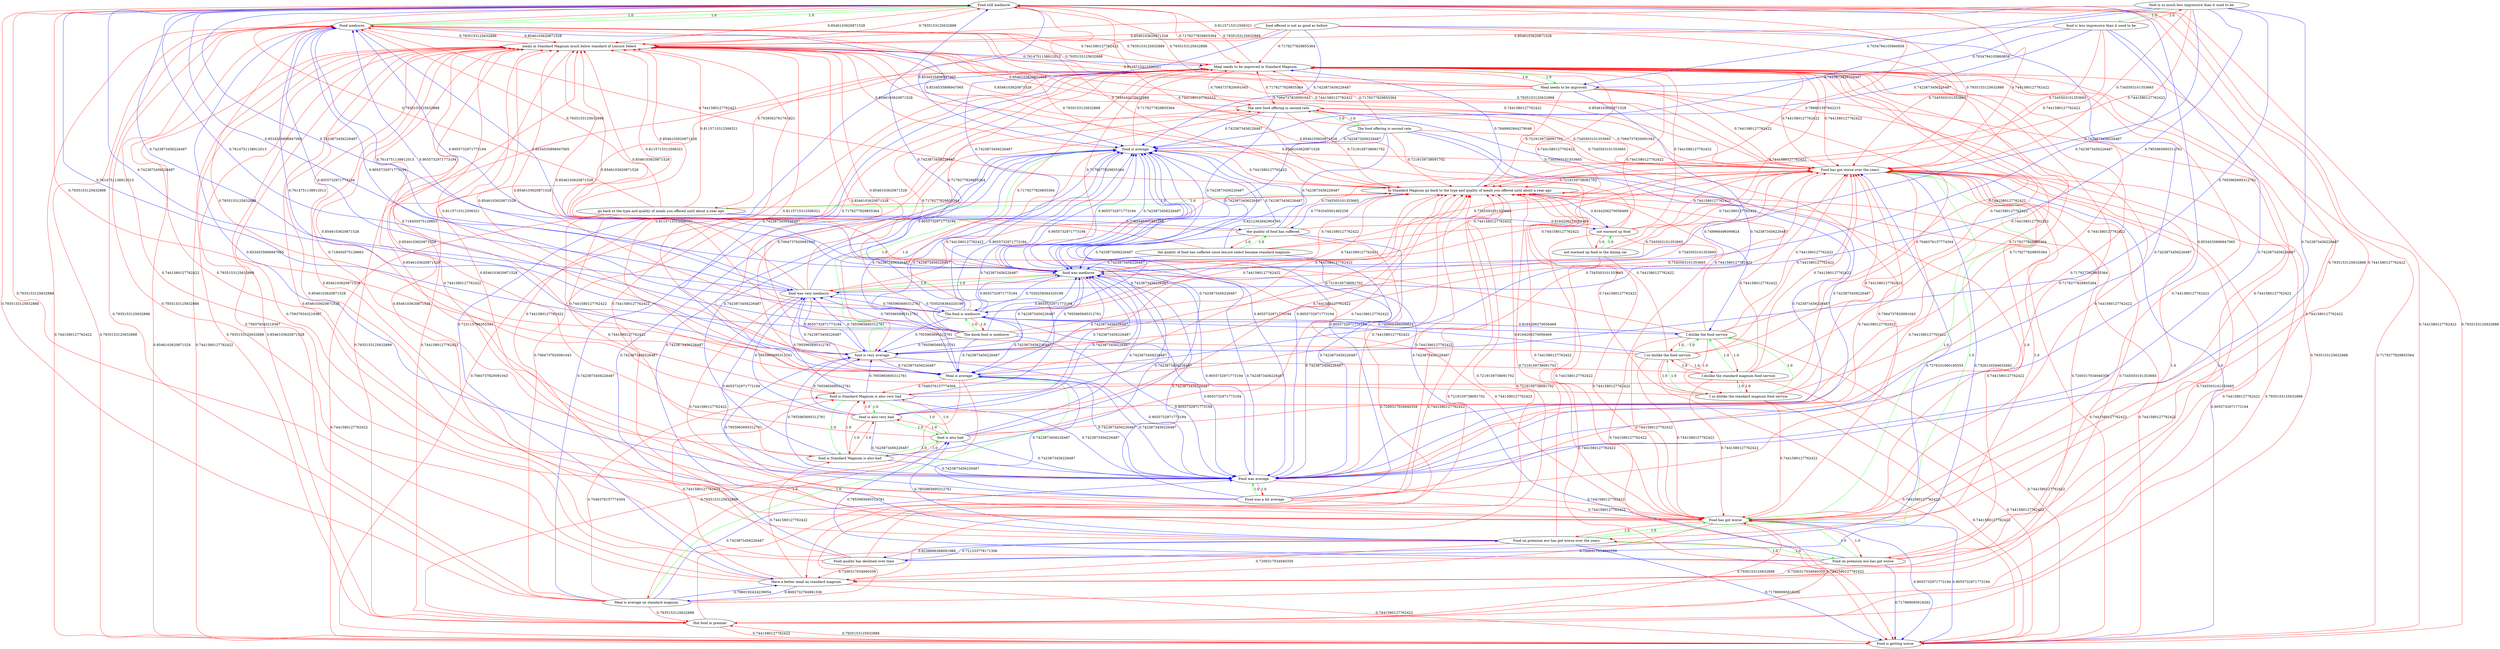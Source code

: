 digraph rawGraph {
"Food still mediocre";"Food mediocre";"Food quality has declined over time";"Food is average";"Food is getting worse";"Food on premium eco has got worse over the years";"Food on premium eco has got worse";"Food has got worse";"Food has got worse over the years";"Food was a bit average";"Food was average";"Have a better meal on standard magnum";"Hot food in premier";"I so dislike the standard magnum food service";"I dislike the standard magnum food service";"I dislike the food service";"I so dislike the food service";"In Standard Magnum go back to the type and quality of meals you offered until about a year ago";"go back to the type and quality of meals you offered until about a year ago";"Meal is average on standard magnum";"Meal is average";"Meal needs to be improved in Standard Magnum";"Meal needs to be improved";"The kiosk food is mediocre";"The food is mediocre";"The new food offering is second rate";"The food offering is second rate";"food is Standard Magnum is also very bad";"food is Standard Magnum is also bad";"food is also bad";"food is also very bad";"food is so much less impressive than it used to be";"food is less impressive than it used to be";"food is very average";"food offered is not as good as before";"food was very mediocre";"food was mediocre";"meals in Standard Magnum much below standard of Leisure Select";"not warmed up food in the dining car";"not warmed up food";"the quality of food has suffered since leisure select became standard magnum";"the quality of food has suffered";"Food still mediocre" -> "Food mediocre" [label=1.0] [color=green]
"Food still mediocre" -> "Food mediocre" [label=1.0] [color=green]
"Food mediocre" -> "Food still mediocre" [label=1.0] [color=red]
"Food still mediocre" -> "Food is average" [label=0.8534535896947065] [color=blue]
"Food mediocre" -> "Food is average" [label=0.8534535896947065] [color=blue]
"Food quality has declined over time" -> "Food is average" [label=0.7423873456226487] [color=blue]
"Food still mediocre" -> "Food is getting worse" [label=0.7441580127762422] [color=red]
"Food mediocre" -> "Food is getting worse" [label=0.7441580127762422] [color=red]
"Food is getting worse" -> "Food still mediocre" [label=0.7935153125632888] [color=red]
"Food is getting worse" -> "Food mediocre" [label=0.7935153125632888] [color=red]
"Food on premium eco has got worse over the years" -> "Food on premium eco has got worse" [label=1.0] [color=green]
"Food on premium eco has got worse" -> "Food has got worse" [label=1.0] [color=green]
"Food on premium eco has got worse over the years" -> "Food has got worse over the years" [label=1.0] [color=green]
"Food has got worse over the years" -> "Food has got worse" [label=1.0] [color=green]
"Food on premium eco has got worse over the years" -> "Food has got worse" [label=1.0] [color=green]
"Food on premium eco has got worse" -> "Food on premium eco has got worse over the years" [label=1.0] [color=red]
"Food on premium eco has got worse" -> "Food has got worse over the years" [label=1.0] [color=red]
"Food has got worse" -> "Food on premium eco has got worse over the years" [label=1.0] [color=red]
"Food has got worse" -> "Food on premium eco has got worse" [label=1.0] [color=red]
"Food has got worse" -> "Food has got worse over the years" [label=1.0] [color=red]
"Food has got worse over the years" -> "Food on premium eco has got worse over the years" [label=1.0] [color=red]
"Food has got worse over the years" -> "Food on premium eco has got worse" [label=1.0] [color=red]
"Food still mediocre" -> "Food has got worse" [label=0.7441580127762422] [color=red]
"Food still mediocre" -> "Food has got worse over the years" [label=0.7441580127762422] [color=red]
"Food mediocre" -> "Food has got worse" [label=0.7441580127762422] [color=red]
"Food mediocre" -> "Food has got worse over the years" [label=0.7441580127762422] [color=red]
"Food quality has declined over time" -> "Food on premium eco has got worse over the years" [label=0.721333778171306] [color=blue]
"Food quality has declined over time" -> "Food has got worse over the years" [label=0.7276331060185555] [color=blue]
"Food is average" -> "Food has got worse over the years" [label=0.7345503101353665] [color=red]
"Food is getting worse" -> "Food has got worse" [label=0.9055732971773194] [color=blue]
"Food on premium eco has got worse over the years" -> "Food quality has declined over time" [label=0.8238686368091988] [color=blue]
"Food on premium eco has got worse over the years" -> "Food is average" [label=0.7423873456226487] [color=blue]
"Food on premium eco has got worse over the years" -> "Food is getting worse" [label=0.717889095618282] [color=blue]
"Food on premium eco has got worse" -> "Food is average" [label=0.7423873456226487] [color=blue]
"Food on premium eco has got worse" -> "Food is getting worse" [label=0.717889095618282] [color=blue]
"Food has got worse" -> "Food still mediocre" [label=0.7935153125632888] [color=red]
"Food has got worse" -> "Food mediocre" [label=0.7935153125632888] [color=red]
"Food has got worse" -> "Food is getting worse" [label=0.9055732971773194] [color=blue]
"Food has got worse over the years" -> "Food still mediocre" [label=0.7935153125632888] [color=red]
"Food has got worse over the years" -> "Food mediocre" [label=0.7935153125632888] [color=red]
"Food has got worse over the years" -> "Food quality has declined over time" [label=0.7326120294632682] [color=blue]
"Food has got worse over the years" -> "Food is getting worse" [label=0.9055732971773194] [color=blue]
"Food was a bit average" -> "Food was average" [label=1.0] [color=green]
"Food was average" -> "Food was a bit average" [label=1.0] [color=red]
"Food still mediocre" -> "Food was average" [label=0.8534535896947065] [color=blue]
"Food mediocre" -> "Food was average" [label=0.8534535896947065] [color=blue]
"Food is average" -> "Food was average" [label=0.9055732971773194] [color=blue]
"Food was a bit average" -> "Food is average" [label=0.9055732971773194] [color=blue]
"Food was a bit average" -> "Food has got worse" [label=0.7441580127762422] [color=red]
"Food was a bit average" -> "Food has got worse over the years" [label=0.7441580127762422] [color=red]
"Food was average" -> "Food is average" [label=0.9055732971773194] [color=blue]
"Food was average" -> "Food has got worse" [label=0.7441580127762422] [color=red]
"Food was average" -> "Food has got worse over the years" [label=0.7441580127762422] [color=red]
"Food quality has declined over time" -> "Have a better meal on standard magnum" [label=0.7200317034940359] [color=red]
"Food on premium eco has got worse over the years" -> "Have a better meal on standard magnum" [label=0.7200317034940359] [color=red]
"Food on premium eco has got worse" -> "Have a better meal on standard magnum" [label=0.7200317034940359] [color=red]
"Food has got worse" -> "Have a better meal on standard magnum" [label=0.7200317034940359] [color=red]
"Food has got worse over the years" -> "Have a better meal on standard magnum" [label=0.7200317034940359] [color=red]
"Have a better meal on standard magnum" -> "Food still mediocre" [label=0.7935153125632888] [color=red]
"Have a better meal on standard magnum" -> "Food mediocre" [label=0.7935153125632888] [color=red]
"Have a better meal on standard magnum" -> "Food is getting worse" [label=0.7441580127762422] [color=red]
"Have a better meal on standard magnum" -> "Food has got worse over the years" [label=0.7345503101353665] [color=red]
"Food is getting worse" -> "Hot food in premier" [label=0.7935153125632888] [color=red]
"Food has got worse" -> "Hot food in premier" [label=0.7935153125632888] [color=red]
"Food has got worse over the years" -> "Hot food in premier" [label=0.7935153125632888] [color=red]
"Hot food in premier" -> "Food is getting worse" [label=0.7441580127762422] [color=red]
"Hot food in premier" -> "Food has got worse" [label=0.7441580127762422] [color=red]
"Hot food in premier" -> "Food has got worse over the years" [label=0.7441580127762422] [color=red]
"I so dislike the standard magnum food service" -> "I dislike the standard magnum food service" [label=1.0] [color=green]
"I dislike the standard magnum food service" -> "I dislike the food service" [label=1.0] [color=green]
"I so dislike the standard magnum food service" -> "I so dislike the food service" [label=1.0] [color=green]
"I so dislike the food service" -> "I dislike the food service" [label=1.0] [color=green]
"I so dislike the standard magnum food service" -> "I dislike the food service" [label=1.0] [color=green]
"I dislike the standard magnum food service" -> "I so dislike the standard magnum food service" [label=1.0] [color=red]
"I dislike the standard magnum food service" -> "I so dislike the food service" [label=1.0] [color=red]
"I dislike the food service" -> "I so dislike the standard magnum food service" [label=1.0] [color=red]
"I dislike the food service" -> "I dislike the standard magnum food service" [label=1.0] [color=red]
"I dislike the food service" -> "I so dislike the food service" [label=1.0] [color=red]
"I so dislike the food service" -> "I so dislike the standard magnum food service" [label=1.0] [color=red]
"I so dislike the food service" -> "I dislike the standard magnum food service" [label=1.0] [color=red]
"I so dislike the standard magnum food service" -> "Food is getting worse" [label=0.7441580127762422] [color=red]
"I so dislike the standard magnum food service" -> "Food has got worse" [label=0.7441580127762422] [color=red]
"I so dislike the standard magnum food service" -> "Food has got worse over the years" [label=0.7441580127762422] [color=red]
"I dislike the standard magnum food service" -> "Food is getting worse" [label=0.7441580127762422] [color=red]
"I dislike the standard magnum food service" -> "Food has got worse" [label=0.7441580127762422] [color=red]
"I dislike the standard magnum food service" -> "Food has got worse over the years" [label=0.7441580127762422] [color=red]
"I dislike the food service" -> "Food is getting worse" [label=0.7441580127762422] [color=red]
"I dislike the food service" -> "Food has got worse" [label=0.7441580127762422] [color=red]
"I dislike the food service" -> "Food has got worse over the years" [label=0.7441580127762422] [color=red]
"I so dislike the food service" -> "Food is getting worse" [label=0.7441580127762422] [color=red]
"I so dislike the food service" -> "Food has got worse" [label=0.7441580127762422] [color=red]
"I so dislike the food service" -> "Food has got worse over the years" [label=0.7441580127762422] [color=red]
"In Standard Magnum go back to the type and quality of meals you offered until about a year ago" -> "go back to the type and quality of meals you offered until about a year ago" [label=1.0] [color=green]
"go back to the type and quality of meals you offered until about a year ago" -> "In Standard Magnum go back to the type and quality of meals you offered until about a year ago" [label=1.0] [color=red]
"Food still mediocre" -> "In Standard Magnum go back to the type and quality of meals you offered until about a year ago" [label=0.7441580127762422] [color=red]
"Food mediocre" -> "In Standard Magnum go back to the type and quality of meals you offered until about a year ago" [label=0.7441580127762422] [color=red]
"Food quality has declined over time" -> "In Standard Magnum go back to the type and quality of meals you offered until about a year ago" [label=0.7219159738091702] [color=red]
"Food is average" -> "In Standard Magnum go back to the type and quality of meals you offered until about a year ago" [label=0.7441580127762422] [color=red]
"Food is getting worse" -> "In Standard Magnum go back to the type and quality of meals you offered until about a year ago" [label=0.7441580127762422] [color=red]
"Food on premium eco has got worse over the years" -> "In Standard Magnum go back to the type and quality of meals you offered until about a year ago" [label=0.7219159738091702] [color=red]
"Food on premium eco has got worse" -> "In Standard Magnum go back to the type and quality of meals you offered until about a year ago" [label=0.7441580127762422] [color=red]
"Food has got worse" -> "In Standard Magnum go back to the type and quality of meals you offered until about a year ago" [label=0.7441580127762422] [color=red]
"Food has got worse over the years" -> "In Standard Magnum go back to the type and quality of meals you offered until about a year ago" [label=0.7219159738091702] [color=red]
"Food was a bit average" -> "In Standard Magnum go back to the type and quality of meals you offered until about a year ago" [label=0.7441580127762422] [color=red]
"Food was average" -> "In Standard Magnum go back to the type and quality of meals you offered until about a year ago" [label=0.7441580127762422] [color=red]
"Have a better meal on standard magnum" -> "In Standard Magnum go back to the type and quality of meals you offered until about a year ago" [label=0.7219159738091702] [color=red]
"Hot food in premier" -> "In Standard Magnum go back to the type and quality of meals you offered until about a year ago" [label=0.7441580127762422] [color=red]
"I so dislike the standard magnum food service" -> "In Standard Magnum go back to the type and quality of meals you offered until about a year ago" [label=0.7441580127762422] [color=red]
"I dislike the standard magnum food service" -> "In Standard Magnum go back to the type and quality of meals you offered until about a year ago" [label=0.7441580127762422] [color=red]
"I dislike the food service" -> "In Standard Magnum go back to the type and quality of meals you offered until about a year ago" [label=0.7441580127762422] [color=red]
"I so dislike the food service" -> "In Standard Magnum go back to the type and quality of meals you offered until about a year ago" [label=0.7441580127762422] [color=red]
"In Standard Magnum go back to the type and quality of meals you offered until about a year ago" -> "Food still mediocre" [label=0.7935153125632888] [color=red]
"In Standard Magnum go back to the type and quality of meals you offered until about a year ago" -> "Food mediocre" [label=0.7935153125632888] [color=red]
"In Standard Magnum go back to the type and quality of meals you offered until about a year ago" -> "Food is getting worse" [label=0.7441580127762422] [color=red]
"go back to the type and quality of meals you offered until about a year ago" -> "Food still mediocre" [label=0.7935153125632888] [color=red]
"go back to the type and quality of meals you offered until about a year ago" -> "Food mediocre" [label=0.7935153125632888] [color=red]
"go back to the type and quality of meals you offered until about a year ago" -> "Food is getting worse" [label=0.7441580127762422] [color=red]
"Meal is average on standard magnum" -> "Meal is average" [label=1.0] [color=green]
"Meal is average" -> "Meal is average on standard magnum" [label=1.0] [color=red]
"Food is average" -> "Meal is average" [label=0.7423873456226487] [color=blue]
"Food was a bit average" -> "Meal is average" [label=0.7423873456226487] [color=blue]
"Food was average" -> "Meal is average" [label=0.7423873456226487] [color=blue]
"Have a better meal on standard magnum" -> "Meal is average on standard magnum" [label=0.8692732764981336] [color=blue]
"Meal is average on standard magnum" -> "Food still mediocre" [label=0.7935153125632888] [color=red]
"Meal is average on standard magnum" -> "Food mediocre" [label=0.7935153125632888] [color=red]
"Meal is average on standard magnum" -> "Food is average" [label=0.7423873456226487] [color=blue]
"Meal is average on standard magnum" -> "Food has got worse over the years" [label=0.7345503101353665] [color=red]
"Meal is average on standard magnum" -> "Food was average" [label=0.7423873456226487] [color=blue]
"Meal is average on standard magnum" -> "Have a better meal on standard magnum" [label=0.7960192424239054] [color=blue]
"Meal is average on standard magnum" -> "Hot food in premier" [label=0.7935153125632888] [color=red]
"Meal is average on standard magnum" -> "In Standard Magnum go back to the type and quality of meals you offered until about a year ago" [label=0.7219159738091702] [color=red]
"Meal is average" -> "Food still mediocre" [label=0.7935153125632888] [color=red]
"Meal is average" -> "Food mediocre" [label=0.7935153125632888] [color=red]
"Meal is average" -> "Food is average" [label=0.7423873456226487] [color=blue]
"Meal is average" -> "Food has got worse over the years" [label=0.7345503101353665] [color=red]
"Meal is average" -> "Food was average" [label=0.7423873456226487] [color=blue]
"Meal is average" -> "Hot food in premier" [label=0.7935153125632888] [color=red]
"Meal is average" -> "In Standard Magnum go back to the type and quality of meals you offered until about a year ago" [label=0.7219159738091702] [color=red]
"Meal needs to be improved in Standard Magnum" -> "Meal needs to be improved" [label=1.0] [color=green]
"Meal needs to be improved" -> "Meal needs to be improved in Standard Magnum" [label=1.0] [color=red]
"Food still mediocre" -> "Meal needs to be improved in Standard Magnum" [label=0.7179277829855364] [color=red]
"Food mediocre" -> "Meal needs to be improved in Standard Magnum" [label=0.7441580127762422] [color=red]
"Food quality has declined over time" -> "Meal needs to be improved in Standard Magnum" [label=0.7441580127762422] [color=red]
"Food is average" -> "Meal needs to be improved in Standard Magnum" [label=0.7179277829855364] [color=red]
"Food is getting worse" -> "Meal needs to be improved in Standard Magnum" [label=0.7179277829855364] [color=red]
"Food on premium eco has got worse over the years" -> "Meal needs to be improved in Standard Magnum" [label=0.7441580127762422] [color=red]
"Food on premium eco has got worse" -> "Meal needs to be improved in Standard Magnum" [label=0.7441580127762422] [color=red]
"Food has got worse" -> "Meal needs to be improved in Standard Magnum" [label=0.7441580127762422] [color=red]
"Food has got worse over the years" -> "Meal needs to be improved in Standard Magnum" [label=0.7441580127762422] [color=red]
"Food was a bit average" -> "Meal needs to be improved in Standard Magnum" [label=0.7179277829855364] [color=red]
"Food was average" -> "Meal needs to be improved in Standard Magnum" [label=0.7179277829855364] [color=red]
"Hot food in premier" -> "Meal needs to be improved in Standard Magnum" [label=0.7441580127762422] [color=red]
"I so dislike the standard magnum food service" -> "Meal needs to be improved in Standard Magnum" [label=0.7441580127762422] [color=red]
"I dislike the standard magnum food service" -> "Meal needs to be improved in Standard Magnum" [label=0.7441580127762422] [color=red]
"I dislike the food service" -> "Meal needs to be improved in Standard Magnum" [label=0.7441580127762422] [color=red]
"I so dislike the food service" -> "Meal needs to be improved in Standard Magnum" [label=0.7441580127762422] [color=red]
"In Standard Magnum go back to the type and quality of meals you offered until about a year ago" -> "Meal needs to be improved in Standard Magnum" [label=0.7848692844279046] [color=blue]
"Meal needs to be improved in Standard Magnum" -> "Food still mediocre" [label=0.7935153125632888] [color=red]
"Meal needs to be improved in Standard Magnum" -> "Food mediocre" [label=0.7935153125632888] [color=red]
"Meal needs to be improved in Standard Magnum" -> "Food has got worse" [label=0.7441580127762422] [color=red]
"Meal needs to be improved in Standard Magnum" -> "Food has got worse over the years" [label=0.7441580127762422] [color=red]
"Meal needs to be improved in Standard Magnum" -> "Have a better meal on standard magnum" [label=0.723115796355343] [color=blue]
"Meal needs to be improved in Standard Magnum" -> "Hot food in premier" [label=0.7935153125632888] [color=red]
"Meal needs to be improved in Standard Magnum" -> "Meal is average" [label=0.7423873456226487] [color=blue]
"Meal needs to be improved" -> "Food still mediocre" [label=0.7935153125632888] [color=red]
"Meal needs to be improved" -> "Food mediocre" [label=0.7935153125632888] [color=red]
"Meal needs to be improved" -> "Food has got worse" [label=0.7441580127762422] [color=red]
"Meal needs to be improved" -> "Food has got worse over the years" [label=0.7441580127762422] [color=red]
"Meal needs to be improved" -> "Hot food in premier" [label=0.7935153125632888] [color=red]
"Meal needs to be improved" -> "In Standard Magnum go back to the type and quality of meals you offered until about a year ago" [label=0.7219159738091702] [color=red]
"Meal needs to be improved" -> "Meal is average" [label=0.7423873456226487] [color=blue]
"The kiosk food is mediocre" -> "The food is mediocre" [label=1.0] [color=green]
"The food is mediocre" -> "The kiosk food is mediocre" [label=1.0] [color=red]
"I dislike the food service" -> "The food is mediocre" [label=0.8164206270056469] [color=blue]
"I so dislike the food service" -> "The food is mediocre" [label=0.8164206270056469] [color=blue]
"The kiosk food is mediocre" -> "Food still mediocre" [label=0.7423873456226487] [color=blue]
"The kiosk food is mediocre" -> "Food mediocre" [label=0.9055732971773194] [color=blue]
"The kiosk food is mediocre" -> "Food is average" [label=0.9055732971773194] [color=blue]
"The kiosk food is mediocre" -> "Food has got worse over the years" [label=0.7345503101353665] [color=red]
"The kiosk food is mediocre" -> "Food was average" [label=0.9055732971773194] [color=blue]
"The kiosk food is mediocre" -> "In Standard Magnum go back to the type and quality of meals you offered until about a year ago" [label=0.7441580127762422] [color=red]
"The kiosk food is mediocre" -> "Meal is average" [label=0.7423873456226487] [color=blue]
"The kiosk food is mediocre" -> "Meal needs to be improved in Standard Magnum" [label=0.7179277829855364] [color=red]
"The food is mediocre" -> "Food still mediocre" [label=0.7423873456226487] [color=blue]
"The food is mediocre" -> "Food mediocre" [label=0.9055732971773194] [color=blue]
"The food is mediocre" -> "Food is average" [label=0.9055732971773194] [color=blue]
"The food is mediocre" -> "Food has got worse over the years" [label=0.7345503101353665] [color=red]
"The food is mediocre" -> "Food was average" [label=0.9055732971773194] [color=blue]
"The food is mediocre" -> "I dislike the food service" [label=0.749966496099824] [color=blue]
"The food is mediocre" -> "In Standard Magnum go back to the type and quality of meals you offered until about a year ago" [label=0.7441580127762422] [color=red]
"The food is mediocre" -> "Meal is average" [label=0.7423873456226487] [color=blue]
"The food is mediocre" -> "Meal needs to be improved in Standard Magnum" [label=0.7179277829855364] [color=red]
"The new food offering is second rate" -> "The food offering is second rate" [label=1.0] [color=green]
"The food offering is second rate" -> "The new food offering is second rate" [label=1.0] [color=red]
"Food is getting worse" -> "The new food offering is second rate" [label=0.7064737820091043] [color=red]
"Food has got worse" -> "The new food offering is second rate" [label=0.7064737820091043] [color=red]
"Food has got worse over the years" -> "The new food offering is second rate" [label=0.7064737820091043] [color=red]
"Meal is average on standard magnum" -> "The new food offering is second rate" [label=0.7064737820091043] [color=red]
"Meal is average" -> "The new food offering is second rate" [label=0.7064737820091043] [color=red]
"Meal needs to be improved in Standard Magnum" -> "The new food offering is second rate" [label=0.7064737820091043] [color=red]
"Meal needs to be improved" -> "The new food offering is second rate" [label=0.7064737820091043] [color=red]
"The new food offering is second rate" -> "Food is average" [label=0.7423873456226487] [color=blue]
"The new food offering is second rate" -> "Food has got worse over the years" [label=0.7345503101353665] [color=red]
"The new food offering is second rate" -> "Food was average" [label=0.7423873456226487] [color=blue]
"The new food offering is second rate" -> "In Standard Magnum go back to the type and quality of meals you offered until about a year ago" [label=0.7219159738091702] [color=red]
"The new food offering is second rate" -> "Meal needs to be improved in Standard Magnum" [label=0.7179277829855364] [color=red]
"The food offering is second rate" -> "Food is average" [label=0.7423873456226487] [color=blue]
"The food offering is second rate" -> "Food has got worse over the years" [label=0.7345503101353665] [color=red]
"The food offering is second rate" -> "Food was average" [label=0.7423873456226487] [color=blue]
"The food offering is second rate" -> "I dislike the food service" [label=0.749966496099824] [color=blue]
"The food offering is second rate" -> "In Standard Magnum go back to the type and quality of meals you offered until about a year ago" [label=0.7219159738091702] [color=red]
"The food offering is second rate" -> "Meal needs to be improved in Standard Magnum" [label=0.7179277829855364] [color=red]
"The food offering is second rate" -> "The food is mediocre" [label=0.8212362842904765] [color=blue]
"food is Standard Magnum is also very bad" -> "food is Standard Magnum is also bad" [label=1.0] [color=green]
"food is Standard Magnum is also bad" -> "food is also bad" [label=1.0] [color=green]
"food is Standard Magnum is also very bad" -> "food is also very bad" [label=1.0] [color=green]
"food is also very bad" -> "food is also bad" [label=1.0] [color=green]
"food is Standard Magnum is also very bad" -> "food is also bad" [label=1.0] [color=green]
"food is Standard Magnum is also bad" -> "food is Standard Magnum is also very bad" [label=1.0] [color=red]
"food is Standard Magnum is also bad" -> "food is also very bad" [label=1.0] [color=red]
"food is also bad" -> "food is Standard Magnum is also very bad" [label=1.0] [color=red]
"food is also bad" -> "food is Standard Magnum is also bad" [label=1.0] [color=red]
"food is also bad" -> "food is also very bad" [label=1.0] [color=red]
"food is also very bad" -> "food is Standard Magnum is also very bad" [label=1.0] [color=red]
"food is also very bad" -> "food is Standard Magnum is also bad" [label=1.0] [color=red]
"Food on premium eco has got worse over the years" -> "food is also bad" [label=0.7955965695312761] [color=blue]
"Food on premium eco has got worse" -> "food is also bad" [label=0.7955965695312761] [color=blue]
"Have a better meal on standard magnum" -> "food is Standard Magnum is also very bad" [label=0.7441580127762422] [color=red]
"Have a better meal on standard magnum" -> "food is Standard Magnum is also bad" [label=0.7441580127762422] [color=red]
"go back to the type and quality of meals you offered until about a year ago" -> "food is Standard Magnum is also very bad" [label=0.7441580127762422] [color=red]
"go back to the type and quality of meals you offered until about a year ago" -> "food is Standard Magnum is also bad" [label=0.7441580127762422] [color=red]
"Meal is average on standard magnum" -> "food is Standard Magnum is also very bad" [label=0.7046376157774304] [color=red]
"Meal is average" -> "food is Standard Magnum is also very bad" [label=0.7046376157774304] [color=red]
"Meal needs to be improved" -> "food is Standard Magnum is also very bad" [label=0.7046376157774304] [color=red]
"food is Standard Magnum is also very bad" -> "Food is average" [label=0.7423873456226487] [color=blue]
"food is Standard Magnum is also very bad" -> "Food was average" [label=0.7423873456226487] [color=blue]
"food is Standard Magnum is also bad" -> "Food is average" [label=0.7423873456226487] [color=blue]
"food is Standard Magnum is also bad" -> "Food was average" [label=0.7423873456226487] [color=blue]
"food is also bad" -> "Food is average" [label=0.7423873456226487] [color=blue]
"food is also bad" -> "Food was average" [label=0.7423873456226487] [color=blue]
"food is also bad" -> "In Standard Magnum go back to the type and quality of meals you offered until about a year ago" [label=0.7441580127762422] [color=red]
"food is also bad" -> "Meal needs to be improved in Standard Magnum" [label=0.7179277829855364] [color=red]
"food is also very bad" -> "Food is average" [label=0.7423873456226487] [color=blue]
"food is also very bad" -> "Food was average" [label=0.7423873456226487] [color=blue]
"food is also very bad" -> "In Standard Magnum go back to the type and quality of meals you offered until about a year ago" [label=0.7441580127762422] [color=red]
"food is also very bad" -> "Meal needs to be improved in Standard Magnum" [label=0.7179277829855364] [color=red]
"food is so much less impressive than it used to be" -> "food is less impressive than it used to be" [label=1.0] [color=green]
"food is less impressive than it used to be" -> "food is so much less impressive than it used to be" [label=1.0] [color=red]
"food is so much less impressive than it used to be" -> "Food is average" [label=0.7423873456226487] [color=blue]
"food is so much less impressive than it used to be" -> "Food has got worse over the years" [label=0.7345503101353665] [color=red]
"food is so much less impressive than it used to be" -> "Food was average" [label=0.7423873456226487] [color=blue]
"food is so much less impressive than it used to be" -> "In Standard Magnum go back to the type and quality of meals you offered until about a year ago" [label=0.7441580127762422] [color=red]
"food is so much less impressive than it used to be" -> "Meal needs to be improved" [label=0.7034794105860858] [color=blue]
"food is less impressive than it used to be" -> "Food is average" [label=0.7423873456226487] [color=blue]
"food is less impressive than it used to be" -> "Food has got worse over the years" [label=0.7345503101353665] [color=red]
"food is less impressive than it used to be" -> "Food was average" [label=0.7423873456226487] [color=blue]
"food is less impressive than it used to be" -> "In Standard Magnum go back to the type and quality of meals you offered until about a year ago" [label=0.7441580127762422] [color=red]
"food is less impressive than it used to be" -> "Meal needs to be improved" [label=0.7034794105860858] [color=blue]
"food is very average" -> "Food is average" [label=1.0] [color=green]
"Food is average" -> "food is very average" [label=1.0] [color=red]
"Food still mediocre" -> "food is very average" [label=0.7614751138912013] [color=blue]
"Food mediocre" -> "food is very average" [label=0.7614751138912013] [color=blue]
"Food was a bit average" -> "food is very average" [label=0.7955965695312761] [color=blue]
"Food was average" -> "food is very average" [label=0.7955965695312761] [color=blue]
"The kiosk food is mediocre" -> "food is very average" [label=0.7955965695312761] [color=blue]
"The food is mediocre" -> "food is very average" [label=0.7955965695312761] [color=blue]
"food is Standard Magnum is also very bad" -> "food is very average" [label=0.7955965695312761] [color=blue]
"food is also very bad" -> "food is very average" [label=0.7955965695312761] [color=blue]
"food is so much less impressive than it used to be" -> "food is very average" [label=0.7955965695312761] [color=blue]
"food is very average" -> "Food has got worse over the years" [label=0.7345503101353665] [color=red]
"food is very average" -> "Food was average" [label=0.9055732971773194] [color=blue]
"food is very average" -> "In Standard Magnum go back to the type and quality of meals you offered until about a year ago" [label=0.7441580127762422] [color=red]
"food is very average" -> "Meal is average" [label=0.7423873456226487] [color=blue]
"food is very average" -> "Meal needs to be improved in Standard Magnum" [label=0.7179277829855364] [color=red]
"food offered is not as good as before" -> "Food is average" [label=0.7423873456226487] [color=blue]
"food offered is not as good as before" -> "Food has got worse over the years" [label=0.7345503101353665] [color=red]
"food offered is not as good as before" -> "Food was average" [label=0.7423873456226487] [color=blue]
"food offered is not as good as before" -> "In Standard Magnum go back to the type and quality of meals you offered until about a year ago" [label=0.786801597642215] [color=red]
"food offered is not as good as before" -> "go back to the type and quality of meals you offered until about a year ago" [label=0.7038562761761321] [color=red]
"food offered is not as good as before" -> "Meal needs to be improved in Standard Magnum" [label=0.7179277829855364] [color=red]
"food was very mediocre" -> "food was mediocre" [label=1.0] [color=green]
"food was mediocre" -> "food was very mediocre" [label=1.0] [color=red]
"Food still mediocre" -> "food was very mediocre" [label=0.7614751138912013] [color=blue]
"Food still mediocre" -> "food was mediocre" [label=0.8534535896947065] [color=blue]
"Food mediocre" -> "food was very mediocre" [label=0.7614751138912013] [color=blue]
"Food mediocre" -> "food was mediocre" [label=0.8534535896947065] [color=blue]
"Food is average" -> "food was mediocre" [label=0.7423873456226487] [color=blue]
"Food was a bit average" -> "food was mediocre" [label=0.7423873456226487] [color=blue]
"Food was average" -> "food was mediocre" [label=0.7423873456226487] [color=blue]
"The kiosk food is mediocre" -> "food was very mediocre" [label=0.7955965695312761] [color=blue]
"The kiosk food is mediocre" -> "food was mediocre" [label=0.9055732971773194] [color=blue]
"The food is mediocre" -> "food was very mediocre" [label=0.7955965695312761] [color=blue]
"The food is mediocre" -> "food was mediocre" [label=0.9055732971773194] [color=blue]
"The new food offering is second rate" -> "food was mediocre" [label=0.7423873456226487] [color=blue]
"The food offering is second rate" -> "food was mediocre" [label=0.7423873456226487] [color=blue]
"food is Standard Magnum is also very bad" -> "food was very mediocre" [label=0.7955965695312761] [color=blue]
"food is Standard Magnum is also very bad" -> "food was mediocre" [label=0.7423873456226487] [color=blue]
"food is Standard Magnum is also bad" -> "food was mediocre" [label=0.7423873456226487] [color=blue]
"food is also bad" -> "food was mediocre" [label=0.7423873456226487] [color=blue]
"food is also very bad" -> "food was very mediocre" [label=0.7955965695312761] [color=blue]
"food is also very bad" -> "food was mediocre" [label=0.7423873456226487] [color=blue]
"food is so much less impressive than it used to be" -> "food was very mediocre" [label=0.7955965695312761] [color=blue]
"food is so much less impressive than it used to be" -> "food was mediocre" [label=0.7423873456226487] [color=blue]
"food is less impressive than it used to be" -> "food was mediocre" [label=0.7423873456226487] [color=blue]
"food is very average" -> "food was very mediocre" [label=0.7955965695312761] [color=blue]
"food is very average" -> "food was mediocre" [label=0.7423873456226487] [color=blue]
"food offered is not as good as before" -> "food was mediocre" [label=0.7423873456226487] [color=blue]
"food was very mediocre" -> "Food still mediocre" [label=0.7423873456226487] [color=blue]
"food was very mediocre" -> "Food mediocre" [label=0.9055732971773194] [color=blue]
"food was very mediocre" -> "Food is average" [label=0.9055732971773194] [color=blue]
"food was very mediocre" -> "Food has got worse" [label=0.7441580127762422] [color=red]
"food was very mediocre" -> "Food has got worse over the years" [label=0.7441580127762422] [color=red]
"food was very mediocre" -> "Food was average" [label=0.9055732971773194] [color=blue]
"food was very mediocre" -> "In Standard Magnum go back to the type and quality of meals you offered until about a year ago" [label=0.7441580127762422] [color=red]
"food was very mediocre" -> "Meal is average" [label=0.7423873456226487] [color=blue]
"food was very mediocre" -> "Meal needs to be improved in Standard Magnum" [label=0.7179277829855364] [color=red]
"food was very mediocre" -> "The food is mediocre" [label=0.7030258364320199] [color=blue]
"food was very mediocre" -> "food is very average" [label=0.9055732971773194] [color=blue]
"food was mediocre" -> "Food still mediocre" [label=0.7423873456226487] [color=blue]
"food was mediocre" -> "Food mediocre" [label=0.9055732971773194] [color=blue]
"food was mediocre" -> "Food is average" [label=0.9055732971773194] [color=blue]
"food was mediocre" -> "Food has got worse" [label=0.7441580127762422] [color=red]
"food was mediocre" -> "Food has got worse over the years" [label=0.7441580127762422] [color=red]
"food was mediocre" -> "Food was average" [label=0.9055732971773194] [color=blue]
"food was mediocre" -> "In Standard Magnum go back to the type and quality of meals you offered until about a year ago" [label=0.7441580127762422] [color=red]
"food was mediocre" -> "Meal is average" [label=0.7423873456226487] [color=blue]
"food was mediocre" -> "Meal needs to be improved in Standard Magnum" [label=0.7179277829855364] [color=red]
"food was mediocre" -> "The food is mediocre" [label=0.7030258364320199] [color=blue]
"food was mediocre" -> "food is very average" [label=0.7955965695312761] [color=blue]
"Food still mediocre" -> "meals in Standard Magnum much below standard of Leisure Select" [label=0.8546103620871528] [color=red]
"Food mediocre" -> "meals in Standard Magnum much below standard of Leisure Select" [label=0.8546103620871528] [color=red]
"Food quality has declined over time" -> "meals in Standard Magnum much below standard of Leisure Select" [label=0.8546103620871528] [color=red]
"Food is average" -> "meals in Standard Magnum much below standard of Leisure Select" [label=0.8546103620871528] [color=red]
"Food is getting worse" -> "meals in Standard Magnum much below standard of Leisure Select" [label=0.8546103620871528] [color=red]
"Food on premium eco has got worse over the years" -> "meals in Standard Magnum much below standard of Leisure Select" [label=0.8546103620871528] [color=red]
"Food on premium eco has got worse" -> "meals in Standard Magnum much below standard of Leisure Select" [label=0.8546103620871528] [color=red]
"Food has got worse" -> "meals in Standard Magnum much below standard of Leisure Select" [label=0.8546103620871528] [color=red]
"Food has got worse over the years" -> "meals in Standard Magnum much below standard of Leisure Select" [label=0.8546103620871528] [color=red]
"Food was a bit average" -> "meals in Standard Magnum much below standard of Leisure Select" [label=0.8546103620871528] [color=red]
"Food was average" -> "meals in Standard Magnum much below standard of Leisure Select" [label=0.8546103620871528] [color=red]
"Have a better meal on standard magnum" -> "meals in Standard Magnum much below standard of Leisure Select" [label=0.759379343219387] [color=red]
"Hot food in premier" -> "meals in Standard Magnum much below standard of Leisure Select" [label=0.8546103620871528] [color=red]
"I so dislike the standard magnum food service" -> "meals in Standard Magnum much below standard of Leisure Select" [label=0.8115715312506321] [color=red]
"I dislike the standard magnum food service" -> "meals in Standard Magnum much below standard of Leisure Select" [label=0.8115715312506321] [color=red]
"I dislike the food service" -> "meals in Standard Magnum much below standard of Leisure Select" [label=0.8546103620871528] [color=red]
"I so dislike the food service" -> "meals in Standard Magnum much below standard of Leisure Select" [label=0.8546103620871528] [color=red]
"go back to the type and quality of meals you offered until about a year ago" -> "meals in Standard Magnum much below standard of Leisure Select" [label=0.8115715312506321] [color=red]
"Meal is average on standard magnum" -> "meals in Standard Magnum much below standard of Leisure Select" [label=0.759379343219387] [color=red]
"Meal is average" -> "meals in Standard Magnum much below standard of Leisure Select" [label=0.8115715312506321] [color=red]
"Meal needs to be improved" -> "meals in Standard Magnum much below standard of Leisure Select" [label=0.8115715312506321] [color=red]
"The kiosk food is mediocre" -> "meals in Standard Magnum much below standard of Leisure Select" [label=0.8546103620871528] [color=red]
"The food is mediocre" -> "meals in Standard Magnum much below standard of Leisure Select" [label=0.8546103620871528] [color=red]
"The new food offering is second rate" -> "meals in Standard Magnum much below standard of Leisure Select" [label=0.8546103620871528] [color=red]
"The food offering is second rate" -> "meals in Standard Magnum much below standard of Leisure Select" [label=0.8546103620871528] [color=red]
"food is Standard Magnum is also very bad" -> "meals in Standard Magnum much below standard of Leisure Select" [label=0.718450575129663] [color=red]
"food is Standard Magnum is also bad" -> "meals in Standard Magnum much below standard of Leisure Select" [label=0.718450575129663] [color=red]
"food is also bad" -> "meals in Standard Magnum much below standard of Leisure Select" [label=0.8546103620871528] [color=red]
"food is also very bad" -> "meals in Standard Magnum much below standard of Leisure Select" [label=0.8546103620871528] [color=red]
"food is so much less impressive than it used to be" -> "meals in Standard Magnum much below standard of Leisure Select" [label=0.8115715312506321] [color=red]
"food is less impressive than it used to be" -> "meals in Standard Magnum much below standard of Leisure Select" [label=0.8546103620871528] [color=red]
"food is very average" -> "meals in Standard Magnum much below standard of Leisure Select" [label=0.8546103620871528] [color=red]
"food offered is not as good as before" -> "meals in Standard Magnum much below standard of Leisure Select" [label=0.8546103620871528] [color=red]
"food was very mediocre" -> "meals in Standard Magnum much below standard of Leisure Select" [label=0.8546103620871528] [color=red]
"food was mediocre" -> "meals in Standard Magnum much below standard of Leisure Select" [label=0.8546103620871528] [color=red]
"meals in Standard Magnum much below standard of Leisure Select" -> "Food still mediocre" [label=0.7935153125632888] [color=red]
"meals in Standard Magnum much below standard of Leisure Select" -> "Food mediocre" [label=0.7935153125632888] [color=red]
"meals in Standard Magnum much below standard of Leisure Select" -> "Food is getting worse" [label=0.7441580127762422] [color=red]
"meals in Standard Magnum much below standard of Leisure Select" -> "Food has got worse" [label=0.7441580127762422] [color=red]
"meals in Standard Magnum much below standard of Leisure Select" -> "Food has got worse over the years" [label=0.7441580127762422] [color=red]
"meals in Standard Magnum much below standard of Leisure Select" -> "Hot food in premier" [label=0.7935153125632888] [color=red]
"meals in Standard Magnum much below standard of Leisure Select" -> "Meal needs to be improved in Standard Magnum" [label=0.7614751138912013] [color=blue]
"not warmed up food in the dining car" -> "not warmed up food" [label=1.0] [color=green]
"not warmed up food" -> "not warmed up food in the dining car" [label=1.0] [color=red]
"In Standard Magnum go back to the type and quality of meals you offered until about a year ago" -> "not warmed up food" [label=0.8164206270056469] [color=blue]
"go back to the type and quality of meals you offered until about a year ago" -> "not warmed up food" [label=0.8164206270056469] [color=blue]
"not warmed up food in the dining car" -> "Food is getting worse" [label=0.7441580127762422] [color=red]
"not warmed up food in the dining car" -> "Food has got worse" [label=0.7441580127762422] [color=red]
"not warmed up food in the dining car" -> "Food has got worse over the years" [label=0.7441580127762422] [color=red]
"not warmed up food in the dining car" -> "Meal needs to be improved in Standard Magnum" [label=0.7441580127762422] [color=red]
"not warmed up food in the dining car" -> "meals in Standard Magnum much below standard of Leisure Select" [label=0.8546103620871528] [color=red]
"not warmed up food" -> "Food is getting worse" [label=0.7441580127762422] [color=red]
"not warmed up food" -> "Food has got worse" [label=0.7441580127762422] [color=red]
"not warmed up food" -> "Food has got worse over the years" [label=0.7441580127762422] [color=red]
"not warmed up food" -> "Meal needs to be improved in Standard Magnum" [label=0.7441580127762422] [color=red]
"not warmed up food" -> "meals in Standard Magnum much below standard of Leisure Select" [label=0.8546103620871528] [color=red]
"the quality of food has suffered since leisure select became standard magnum" -> "the quality of food has suffered" [label=1.0] [color=green]
"the quality of food has suffered" -> "the quality of food has suffered since leisure select became standard magnum" [label=1.0] [color=red]
"In Standard Magnum go back to the type and quality of meals you offered until about a year ago" -> "the quality of food has suffered" [label=0.7763345501492258] [color=blue]
"go back to the type and quality of meals you offered until about a year ago" -> "the quality of food has suffered" [label=0.7763345501492258] [color=blue]
"the quality of food has suffered since leisure select became standard magnum" -> "Food is average" [label=0.7423873456226487] [color=blue]
"the quality of food has suffered since leisure select became standard magnum" -> "Food has got worse over the years" [label=0.7345503101353665] [color=red]
"the quality of food has suffered since leisure select became standard magnum" -> "Food was average" [label=0.7423873456226487] [color=blue]
"the quality of food has suffered since leisure select became standard magnum" -> "Meal needs to be improved in Standard Magnum" [label=0.7441580127762422] [color=red]
"the quality of food has suffered since leisure select became standard magnum" -> "food was mediocre" [label=0.7423873456226487] [color=blue]
"the quality of food has suffered since leisure select became standard magnum" -> "meals in Standard Magnum much below standard of Leisure Select" [label=0.8115715312506321] [color=red]
"the quality of food has suffered" -> "Food is average" [label=0.7423873456226487] [color=blue]
"the quality of food has suffered" -> "Food has got worse over the years" [label=0.7345503101353665] [color=red]
"the quality of food has suffered" -> "Food was average" [label=0.7423873456226487] [color=blue]
"the quality of food has suffered" -> "Have a better meal on standard magnum" [label=0.7200317034940359] [color=red]
"the quality of food has suffered" -> "Meal needs to be improved in Standard Magnum" [label=0.7441580127762422] [color=red]
"the quality of food has suffered" -> "food was mediocre" [label=0.7423873456226487] [color=blue]
"the quality of food has suffered" -> "meals in Standard Magnum much below standard of Leisure Select" [label=0.8546103620871528] [color=red]
}